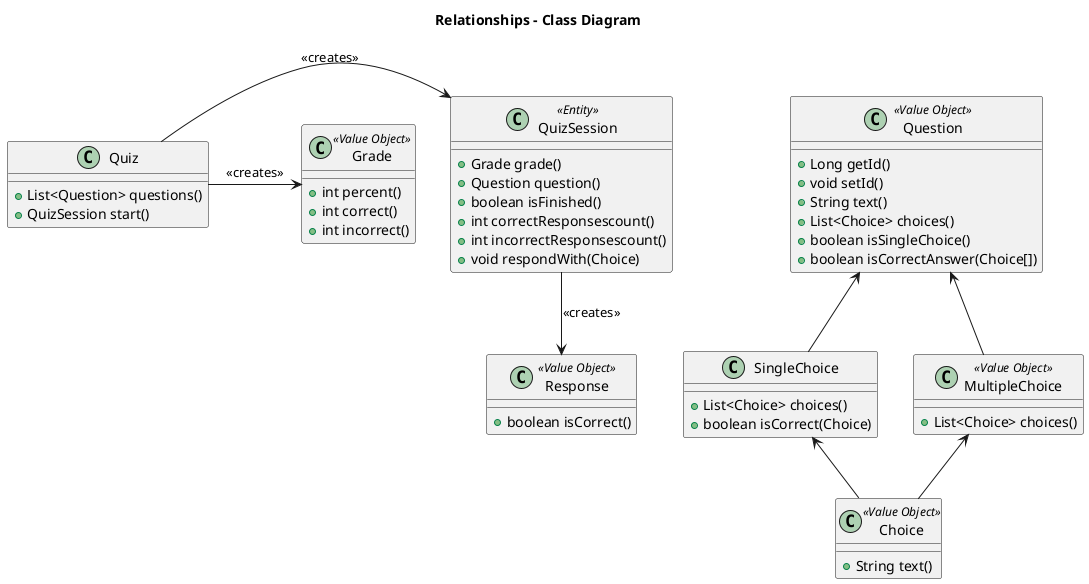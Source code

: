 @startuml
title Relationships - Class Diagram

class Quiz {
  + List<Question> questions()
  + QuizSession start()
}

class Grade <<Value Object>> {
  + int percent()
  + int correct()
  + int incorrect()
}

class QuizSession <<Entity>> {
  + Grade grade()
  + Question question()
  + boolean isFinished()
  + int correctResponsescount()
  + int incorrectResponsescount()
  + void respondWith(Choice)
}

class Question <<Value Object>> {
  + Long getId()
  + void setId()
  + String text()
  + List<Choice> choices()
  + boolean isSingleChoice()
  + boolean isCorrectAnswer(Choice[])
}

class Response <<Value Object>> {
  + boolean isCorrect()
}

class SingleChoice {
  + List<Choice> choices()
  + boolean isCorrect(Choice)
}

class MultipleChoice <<Value Object>> {
  + List<Choice> choices()
}

class Choice <<Value Object>> {
  + String text()
}

Quiz -> QuizSession : <<creates>>
Quiz -> Grade : <<creates>>
QuizSession -down-> Response : <<creates>>
Question <-down- SingleChoice
Question <-down- MultipleChoice
SingleChoice <-down- Choice
MultipleChoice <-down- Choice

@enduml
